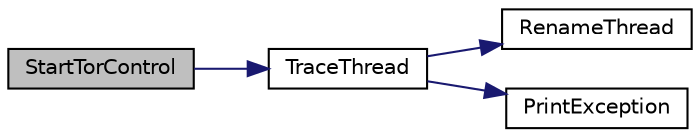 digraph "StartTorControl"
{
  edge [fontname="Helvetica",fontsize="10",labelfontname="Helvetica",labelfontsize="10"];
  node [fontname="Helvetica",fontsize="10",shape=record];
  rankdir="LR";
  Node2 [label="StartTorControl",height=0.2,width=0.4,color="black", fillcolor="grey75", style="filled", fontcolor="black"];
  Node2 -> Node3 [color="midnightblue",fontsize="10",style="solid",fontname="Helvetica"];
  Node3 [label="TraceThread",height=0.2,width=0.4,color="black", fillcolor="white", style="filled",URL="$d8/d3c/util_8h.html#ac481a378af0229bf71e3d9fee7b938ad"];
  Node3 -> Node4 [color="midnightblue",fontsize="10",style="solid",fontname="Helvetica"];
  Node4 [label="RenameThread",height=0.2,width=0.4,color="black", fillcolor="white", style="filled",URL="$d8/d3c/util_8h.html#a85fc1244e0bd3c91ee7a1c05ed10ebbb"];
  Node3 -> Node5 [color="midnightblue",fontsize="10",style="solid",fontname="Helvetica"];
  Node5 [label="PrintException",height=0.2,width=0.4,color="black", fillcolor="white", style="filled",URL="$d8/d3c/util_8h.html#a379b2307f40ae5dba4dd56a0156fa36e"];
}
